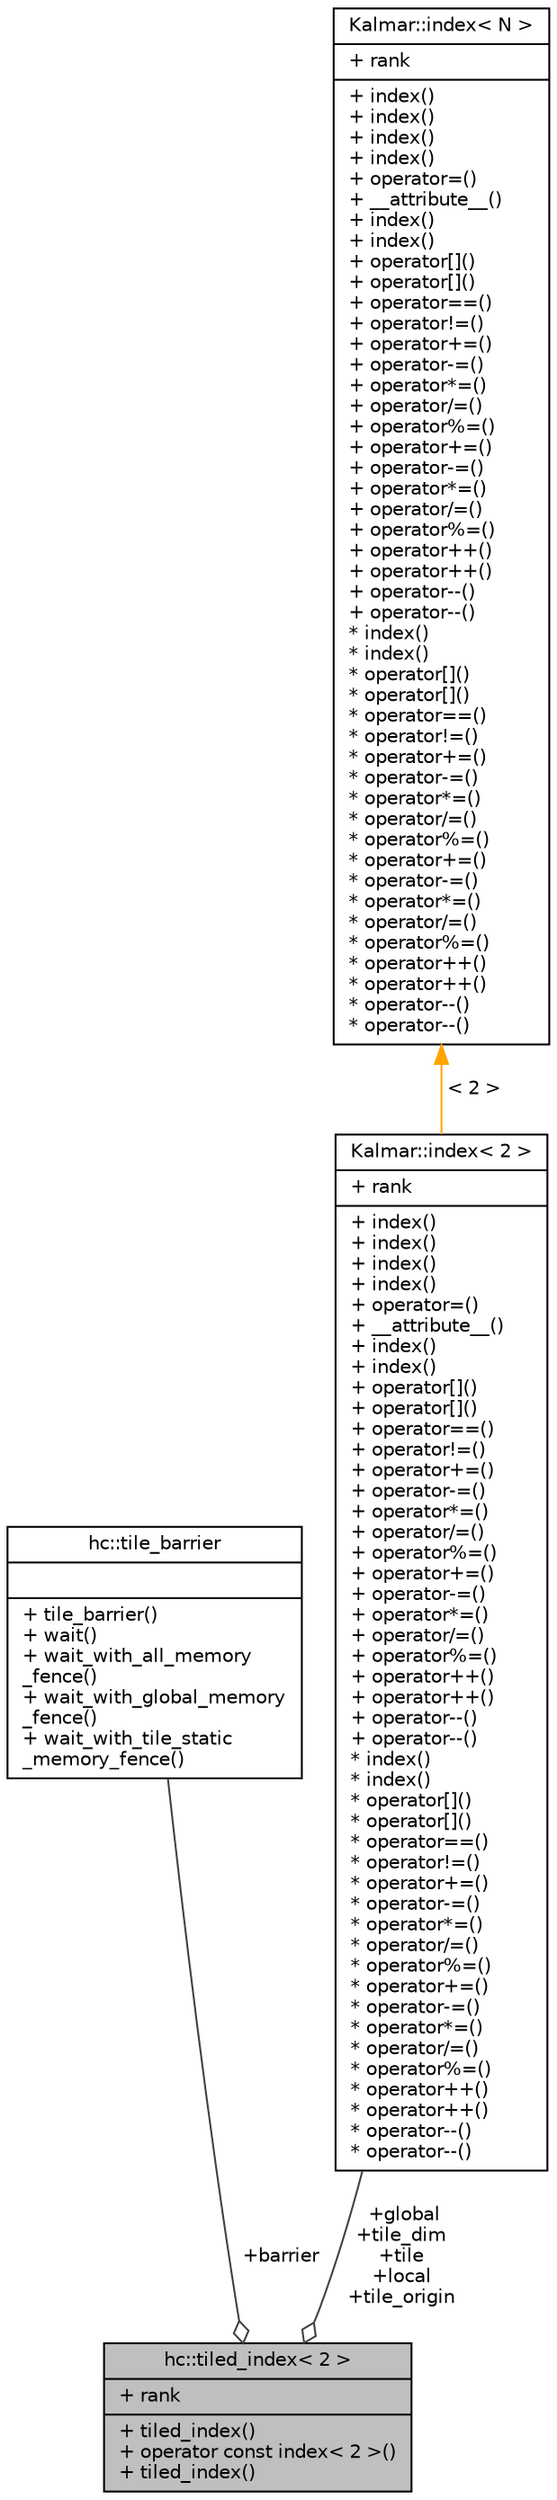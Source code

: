 digraph "hc::tiled_index&lt; 2 &gt;"
{
  edge [fontname="Helvetica",fontsize="10",labelfontname="Helvetica",labelfontsize="10"];
  node [fontname="Helvetica",fontsize="10",shape=record];
  Node1 [label="{hc::tiled_index\< 2 \>\n|+ rank\l|+ tiled_index()\l+ operator const index\< 2 \>()\l+ tiled_index()\l}",height=0.2,width=0.4,color="black", fillcolor="grey75", style="filled", fontcolor="black"];
  Node2 -> Node1 [color="grey25",fontsize="10",style="solid",label=" +barrier" ,arrowhead="odiamond",fontname="Helvetica"];
  Node2 [label="{hc::tile_barrier\n||+ tile_barrier()\l+ wait()\l+ wait_with_all_memory\l_fence()\l+ wait_with_global_memory\l_fence()\l+ wait_with_tile_static\l_memory_fence()\l}",height=0.2,width=0.4,color="black", fillcolor="white", style="filled",URL="$classhc_1_1tile__barrier.html",tooltip="The tile_barrier class is a capability class that is only creatable by the system, and passed to a tiled parallel_for_each function object as part of the tiled_index parameter. "];
  Node3 -> Node1 [color="grey25",fontsize="10",style="solid",label=" +global\n+tile_dim\n+tile\n+local\n+tile_origin" ,arrowhead="odiamond",fontname="Helvetica"];
  Node3 [label="{Kalmar::index\< 2 \>\n|+ rank\l|+ index()\l+ index()\l+ index()\l+ index()\l+ operator=()\l+ __attribute__()\l+ index()\l+ index()\l+ operator[]()\l+ operator[]()\l+ operator==()\l+ operator!=()\l+ operator+=()\l+ operator-=()\l+ operator*=()\l+ operator/=()\l+ operator%=()\l+ operator+=()\l+ operator-=()\l+ operator*=()\l+ operator/=()\l+ operator%=()\l+ operator++()\l+ operator++()\l+ operator--()\l+ operator--()\l* index()\l* index()\l* operator[]()\l* operator[]()\l* operator==()\l* operator!=()\l* operator+=()\l* operator-=()\l* operator*=()\l* operator/=()\l* operator%=()\l* operator+=()\l* operator-=()\l* operator*=()\l* operator/=()\l* operator%=()\l* operator++()\l* operator++()\l* operator--()\l* operator--()\l}",height=0.2,width=0.4,color="black", fillcolor="white", style="filled",URL="$classKalmar_1_1index.html"];
  Node4 -> Node3 [dir="back",color="orange",fontsize="10",style="solid",label=" \< 2 \>" ,fontname="Helvetica"];
  Node4 [label="{Kalmar::index\< N \>\n|+ rank\l|+ index()\l+ index()\l+ index()\l+ index()\l+ operator=()\l+ __attribute__()\l+ index()\l+ index()\l+ operator[]()\l+ operator[]()\l+ operator==()\l+ operator!=()\l+ operator+=()\l+ operator-=()\l+ operator*=()\l+ operator/=()\l+ operator%=()\l+ operator+=()\l+ operator-=()\l+ operator*=()\l+ operator/=()\l+ operator%=()\l+ operator++()\l+ operator++()\l+ operator--()\l+ operator--()\l* index()\l* index()\l* operator[]()\l* operator[]()\l* operator==()\l* operator!=()\l* operator+=()\l* operator-=()\l* operator*=()\l* operator/=()\l* operator%=()\l* operator+=()\l* operator-=()\l* operator*=()\l* operator/=()\l* operator%=()\l* operator++()\l* operator++()\l* operator--()\l* operator--()\l}",height=0.2,width=0.4,color="black", fillcolor="white", style="filled",URL="$classKalmar_1_1index.html",tooltip="Represents a unique position in N-dimensional space. "];
}
